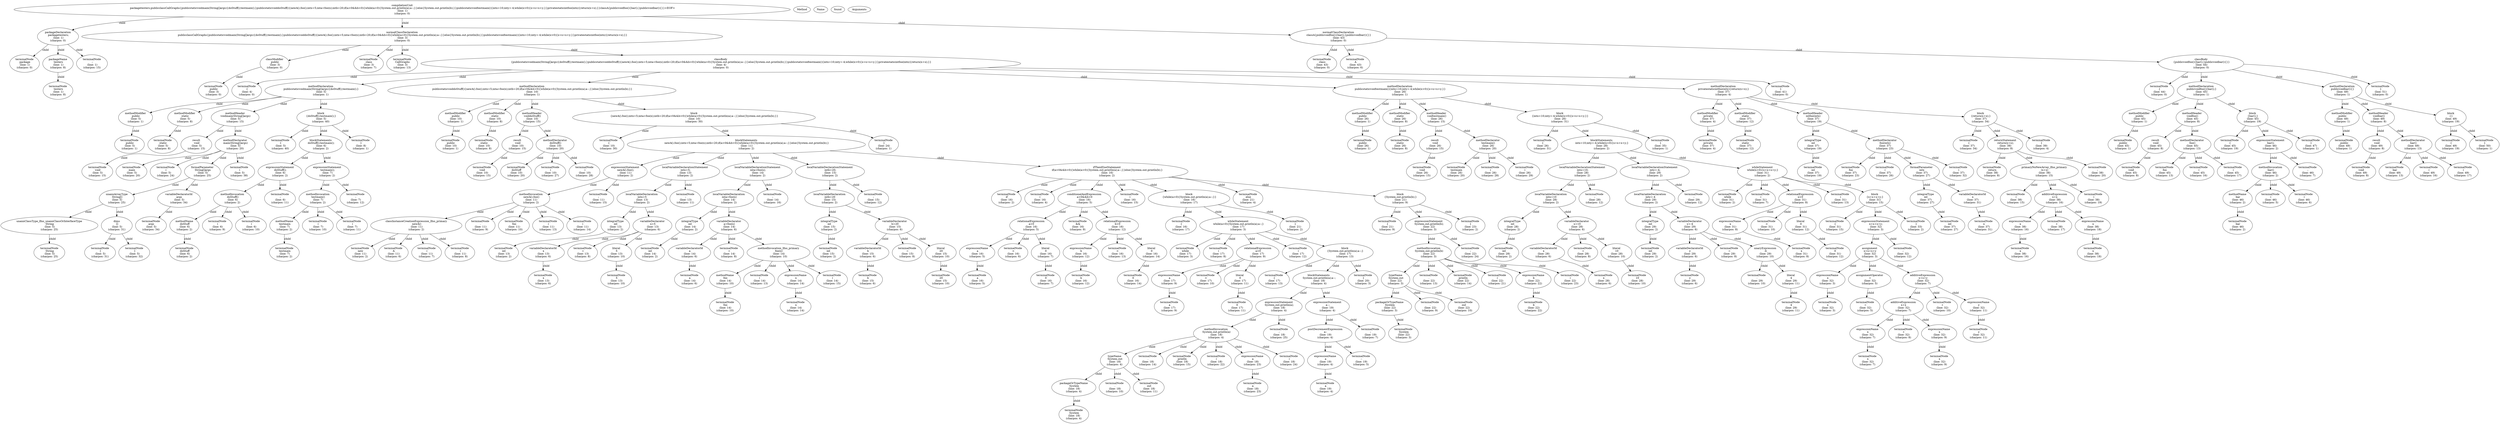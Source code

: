 digraph G {
888800[label="compilationUnit\n packagetesters;publicclassCallGraphs{publicstaticvoidmain(String[]args){doStuff();testmain();}publicstaticvoiddoStuff(){newA().foo();intx=5;inta=foo(x);intb=20;if(a>0&&b>0){while(a>0){System.out.println(a);a--;}}else{System.out.println(b);}}publicstaticvoidtestmain(){intx=10;inty=-4;while(x>0){x=x+x+y;}}privatestaticintfoo(intx){return(x+x);}}classA{publicvoidfoo(){bar();}publicvoidbar(){}}<EOF>\n (line: 1)\n (charpos: 0) "]
888811[label="packageDeclaration\n packagetesters;\n (line: 1)\n (charpos: 0) "]
888822[label="terminalNode\n package\n (line: 1)\n (charpos: 0) "]
888823[label="packageName\n testers\n (line: 1)\n (charpos: 8) "]
888834[label="terminalNode\n testers\n (line: 1)\n (charpos: 8) "]
888825[label="terminalNode\n ;\n (line: 1)\n (charpos: 15) "]
888816[label="normalClassDeclaration\n publicclassCallGraphs{publicstaticvoidmain(String[]args){doStuff();testmain();}publicstaticvoiddoStuff(){newA().foo();intx=5;inta=foo(x);intb=20;if(a>0&&b>0){while(a>0){System.out.println(a);a--;}}else{System.out.println(b);}}publicstaticvoidtestmain(){intx=10;inty=-4;while(x>0){x=x+x+y;}}privatestaticintfoo(intx){return(x+x);}}\n (line: 3)\n (charpos: 0) "]
888827[label="classModifier\n public\n (line: 3)\n (charpos: 0) "]
888838[label="terminalNode\n public\n (line: 3)\n (charpos: 0) "]
888829[label="terminalNode\n class\n (line: 3)\n (charpos: 7) "]
8888210[label="terminalNode\n CallGraphs\n (line: 3)\n (charpos: 13) "]
8888211[label="classBody\n {publicstaticvoidmain(String[]args){doStuff();testmain();}publicstaticvoiddoStuff(){newA().foo();intx=5;inta=foo(x);intb=20;if(a>0&&b>0){while(a>0){System.out.println(a);a--;}}else{System.out.println(b);}}publicstaticvoidtestmain(){intx=10;inty=-4;while(x>0){x=x+x+y;}}privatestaticintfoo(intx){return(x+x);}}\n (line: 4)\n (charpos: 0) "]
8888312[label="terminalNode\n {\n (line: 4)\n (charpos: 0) "]
8888313[label="methodDeclaration\n publicstaticvoidmain(String[]args){doStuff();testmain();}\n (line: 5)\n (charpos: 1) "]
8888414[label="methodModifier\n public\n (line: 5)\n (charpos: 1) "]
8888515[label="terminalNode\n public\n (line: 5)\n (charpos: 1) "]
8888416[label="methodModifier\n static\n (line: 5)\n (charpos: 8) "]
8888517[label="terminalNode\n static\n (line: 5)\n (charpos: 8) "]
8888418[label="methodHeader\n voidmain(String[]args)\n (line: 5)\n (charpos: 15) "]
8888519[label="result\n void\n (line: 5)\n (charpos: 15) "]
8888620[label="terminalNode\n void\n (line: 5)\n (charpos: 15) "]
8888521[label="methodDeclarator\n main(String[]args)\n (line: 5)\n (charpos: 20) "]
8888622[label="terminalNode\n main\n (line: 5)\n (charpos: 20) "]
8888623[label="terminalNode\n (\n (line: 5)\n (charpos: 24) "]
8888624[label="formalParameter\n String[]args\n (line: 5)\n (charpos: 25) "]
8888725[label="unannArrayType\n String[]\n (line: 5)\n (charpos: 25) "]
8888826[label="unannClassType_lfno_unannClassOrInterfaceType\n String\n (line: 5)\n (charpos: 25) "]
8888927[label="terminalNode\n String\n (line: 5)\n (charpos: 25) "]
8888828[label="dims\n []\n (line: 5)\n (charpos: 31) "]
8888929[label="terminalNode\n [\n (line: 5)\n (charpos: 31) "]
8888930[label="terminalNode\n ]\n (line: 5)\n (charpos: 32) "]
8888731[label="variableDeclaratorId\n args\n (line: 5)\n (charpos: 34) "]
8888832[label="terminalNode\n args\n (line: 5)\n (charpos: 34) "]
8888633[label="terminalNode\n )\n (line: 5)\n (charpos: 38) "]
8888434[label="block\n {doStuff();testmain();}\n (line: 5)\n (charpos: 40) "]
8888535[label="terminalNode\n {\n (line: 5)\n (charpos: 40) "]
8888536[label="blockStatements\n doStuff();testmain();\n (line: 6)\n (charpos: 2) "]
8888637[label="expressionStatement\n doStuff();\n (line: 6)\n (charpos: 2) "]
8888738[label="methodInvocation\n doStuff()\n (line: 6)\n (charpos: 2) "]
8888839[label="methodName\n doStuff\n (line: 6)\n (charpos: 2) "]
8888940[label="terminalNode\n doStuff\n (line: 6)\n (charpos: 2) "]
8888841[label="terminalNode\n (\n (line: 6)\n (charpos: 9) "]
8888842[label="terminalNode\n )\n (line: 6)\n (charpos: 10) "]
8888743[label="terminalNode\n ;\n (line: 6)\n (charpos: 11) "]
8888644[label="expressionStatement\n testmain();\n (line: 7)\n (charpos: 2) "]
8888745[label="methodInvocation\n testmain()\n (line: 7)\n (charpos: 2) "]
8888846[label="methodName\n testmain\n (line: 7)\n (charpos: 2) "]
8888947[label="terminalNode\n testmain\n (line: 7)\n (charpos: 2) "]
8888848[label="terminalNode\n (\n (line: 7)\n (charpos: 10) "]
8888849[label="terminalNode\n )\n (line: 7)\n (charpos: 11) "]
8888750[label="terminalNode\n ;\n (line: 7)\n (charpos: 12) "]
8888551[label="terminalNode\n }\n (line: 8)\n (charpos: 1) "]
8888352[label="methodDeclaration\n publicstaticvoiddoStuff(){newA().foo();intx=5;inta=foo(x);intb=20;if(a>0&&b>0){while(a>0){System.out.println(a);a--;}}else{System.out.println(b);}}\n (line: 10)\n (charpos: 1) "]
8888453[label="methodModifier\n public\n (line: 10)\n (charpos: 1) "]
8888554[label="terminalNode\n public\n (line: 10)\n (charpos: 1) "]
8888455[label="methodModifier\n static\n (line: 10)\n (charpos: 8) "]
8888556[label="terminalNode\n static\n (line: 10)\n (charpos: 8) "]
8888457[label="methodHeader\n voiddoStuff()\n (line: 10)\n (charpos: 15) "]
8888558[label="result\n void\n (line: 10)\n (charpos: 15) "]
8888659[label="terminalNode\n void\n (line: 10)\n (charpos: 15) "]
8888560[label="methodDeclarator\n doStuff()\n (line: 10)\n (charpos: 20) "]
8888661[label="terminalNode\n doStuff\n (line: 10)\n (charpos: 20) "]
8888662[label="terminalNode\n (\n (line: 10)\n (charpos: 27) "]
8888663[label="terminalNode\n )\n (line: 10)\n (charpos: 28) "]
8888464[label="block\n {newA().foo();intx=5;inta=foo(x);intb=20;if(a>0&&b>0){while(a>0){System.out.println(a);a--;}}else{System.out.println(b);}}\n (line: 10)\n (charpos: 30) "]
8888565[label="terminalNode\n {\n (line: 10)\n (charpos: 30) "]
8888566[label="blockStatements\n newA().foo();intx=5;inta=foo(x);intb=20;if(a>0&&b>0){while(a>0){System.out.println(a);a--;}}else{System.out.println(b);}\n (line: 11)\n (charpos: 2) "]
8888667[label="expressionStatement\n newA().foo();\n (line: 11)\n (charpos: 2) "]
8888768[label="methodInvocation\n newA().foo()\n (line: 11)\n (charpos: 2) "]
8888869[label="classInstanceCreationExpression_lfno_primary\n newA()\n (line: 11)\n (charpos: 2) "]
8888970[label="terminalNode\n new\n (line: 11)\n (charpos: 2) "]
8888971[label="terminalNode\n A\n (line: 11)\n (charpos: 6) "]
8888972[label="terminalNode\n (\n (line: 11)\n (charpos: 7) "]
8888973[label="terminalNode\n )\n (line: 11)\n (charpos: 8) "]
8888874[label="terminalNode\n .\n (line: 11)\n (charpos: 9) "]
8888875[label="terminalNode\n foo\n (line: 11)\n (charpos: 10) "]
8888876[label="terminalNode\n (\n (line: 11)\n (charpos: 13) "]
8888877[label="terminalNode\n )\n (line: 11)\n (charpos: 14) "]
8888778[label="terminalNode\n ;\n (line: 11)\n (charpos: 15) "]
8888679[label="localVariableDeclarationStatement\n intx=5;\n (line: 13)\n (charpos: 2) "]
8888780[label="localVariableDeclaration\n intx=5\n (line: 13)\n (charpos: 2) "]
8888881[label="integralType\n int\n (line: 13)\n (charpos: 2) "]
8888982[label="terminalNode\n int\n (line: 13)\n (charpos: 2) "]
8888883[label="variableDeclarator\n x=5\n (line: 13)\n (charpos: 6) "]
8888984[label="variableDeclaratorId\n x\n (line: 13)\n (charpos: 6) "]
88881085[label="terminalNode\n x\n (line: 13)\n (charpos: 6) "]
8888986[label="terminalNode\n =\n (line: 13)\n (charpos: 8) "]
8888987[label="literal\n 5\n (line: 13)\n (charpos: 10) "]
88881088[label="terminalNode\n 5\n (line: 13)\n (charpos: 10) "]
8888789[label="terminalNode\n ;\n (line: 13)\n (charpos: 11) "]
8888690[label="localVariableDeclarationStatement\n inta=foo(x);\n (line: 14)\n (charpos: 2) "]
8888791[label="localVariableDeclaration\n inta=foo(x)\n (line: 14)\n (charpos: 2) "]
8888892[label="integralType\n int\n (line: 14)\n (charpos: 2) "]
8888993[label="terminalNode\n int\n (line: 14)\n (charpos: 2) "]
8888894[label="variableDeclarator\n a=foo(x)\n (line: 14)\n (charpos: 6) "]
8888995[label="variableDeclaratorId\n a\n (line: 14)\n (charpos: 6) "]
88881096[label="terminalNode\n a\n (line: 14)\n (charpos: 6) "]
8888997[label="terminalNode\n =\n (line: 14)\n (charpos: 8) "]
8888998[label="methodInvocation_lfno_primary\n foo(x)\n (line: 14)\n (charpos: 10) "]
88881099[label="methodName\n foo\n (line: 14)\n (charpos: 10) "]
888811100[label="terminalNode\n foo\n (line: 14)\n (charpos: 10) "]
888810101[label="terminalNode\n (\n (line: 14)\n (charpos: 13) "]
888810102[label="expressionName\n x\n (line: 14)\n (charpos: 14) "]
888811103[label="terminalNode\n x\n (line: 14)\n (charpos: 14) "]
888810104[label="terminalNode\n )\n (line: 14)\n (charpos: 15) "]
88887105[label="terminalNode\n ;\n (line: 14)\n (charpos: 16) "]
88886106[label="localVariableDeclarationStatement\n intb=20;\n (line: 15)\n (charpos: 2) "]
88887107[label="localVariableDeclaration\n intb=20\n (line: 15)\n (charpos: 2) "]
88888108[label="integralType\n int\n (line: 15)\n (charpos: 2) "]
88889109[label="terminalNode\n int\n (line: 15)\n (charpos: 2) "]
88888110[label="variableDeclarator\n b=20\n (line: 15)\n (charpos: 6) "]
88889111[label="variableDeclaratorId\n b\n (line: 15)\n (charpos: 6) "]
888810112[label="terminalNode\n b\n (line: 15)\n (charpos: 6) "]
88889113[label="terminalNode\n =\n (line: 15)\n (charpos: 8) "]
88889114[label="literal\n 20\n (line: 15)\n (charpos: 10) "]
888810115[label="terminalNode\n 20\n (line: 15)\n (charpos: 10) "]
88887116[label="terminalNode\n ;\n (line: 15)\n (charpos: 12) "]
88886117[label="ifThenElseStatement\n if(a>0&&b>0){while(a>0){System.out.println(a);a--;}}else{System.out.println(b);}\n (line: 16)\n (charpos: 2) "]
88887118[label="terminalNode\n if\n (line: 16)\n (charpos: 2) "]
88887119[label="terminalNode\n (\n (line: 16)\n (charpos: 4) "]
88887120[label="conditionalAndExpression\n a>0&&b>0\n (line: 16)\n (charpos: 5) "]
88888121[label="relationalExpression\n a>0\n (line: 16)\n (charpos: 5) "]
88889122[label="expressionName\n a\n (line: 16)\n (charpos: 5) "]
888810123[label="terminalNode\n a\n (line: 16)\n (charpos: 5) "]
88889124[label="terminalNode\n >\n (line: 16)\n (charpos: 6) "]
88889125[label="literal\n 0\n (line: 16)\n (charpos: 7) "]
888810126[label="terminalNode\n 0\n (line: 16)\n (charpos: 7) "]
88888127[label="terminalNode\n &&\n (line: 16)\n (charpos: 9) "]
88888128[label="relationalExpression\n b>0\n (line: 16)\n (charpos: 12) "]
88889129[label="expressionName\n b\n (line: 16)\n (charpos: 12) "]
888810130[label="terminalNode\n b\n (line: 16)\n (charpos: 12) "]
88889131[label="terminalNode\n >\n (line: 16)\n (charpos: 13) "]
88889132[label="literal\n 0\n (line: 16)\n (charpos: 14) "]
888810133[label="terminalNode\n 0\n (line: 16)\n (charpos: 14) "]
88887134[label="terminalNode\n )\n (line: 16)\n (charpos: 15) "]
88887135[label="block\n {while(a>0){System.out.println(a);a--;}}\n (line: 16)\n (charpos: 17) "]
88888136[label="terminalNode\n {\n (line: 16)\n (charpos: 17) "]
88888137[label="whileStatement\n while(a>0){System.out.println(a);a--;}\n (line: 17)\n (charpos: 3) "]
88889138[label="terminalNode\n while\n (line: 17)\n (charpos: 3) "]
88889139[label="terminalNode\n (\n (line: 17)\n (charpos: 8) "]
88889140[label="relationalExpression\n a>0\n (line: 17)\n (charpos: 9) "]
888810141[label="expressionName\n a\n (line: 17)\n (charpos: 9) "]
888811142[label="terminalNode\n a\n (line: 17)\n (charpos: 9) "]
888810143[label="terminalNode\n >\n (line: 17)\n (charpos: 10) "]
888810144[label="literal\n 0\n (line: 17)\n (charpos: 11) "]
888811145[label="terminalNode\n 0\n (line: 17)\n (charpos: 11) "]
88889146[label="terminalNode\n )\n (line: 17)\n (charpos: 12) "]
88889147[label="block\n {System.out.println(a);a--;}\n (line: 17)\n (charpos: 13) "]
888810148[label="terminalNode\n {\n (line: 17)\n (charpos: 13) "]
888810149[label="blockStatements\n System.out.println(a);a--;\n (line: 18)\n (charpos: 4) "]
888811150[label="expressionStatement\n System.out.println(a);\n (line: 18)\n (charpos: 4) "]
888812151[label="methodInvocation\n System.out.println(a)\n (line: 18)\n (charpos: 4) "]
888813152[label="typeName\n System.out\n (line: 18)\n (charpos: 4) "]
888814153[label="packageOrTypeName\n System\n (line: 18)\n (charpos: 4) "]
888815154[label="terminalNode\n System\n (line: 18)\n (charpos: 4) "]
888814155[label="terminalNode\n .\n (line: 18)\n (charpos: 10) "]
888814156[label="terminalNode\n out\n (line: 18)\n (charpos: 11) "]
888813157[label="terminalNode\n .\n (line: 18)\n (charpos: 14) "]
888813158[label="terminalNode\n println\n (line: 18)\n (charpos: 15) "]
888813159[label="terminalNode\n (\n (line: 18)\n (charpos: 22) "]
888813160[label="expressionName\n a\n (line: 18)\n (charpos: 23) "]
888814161[label="terminalNode\n a\n (line: 18)\n (charpos: 23) "]
888813162[label="terminalNode\n )\n (line: 18)\n (charpos: 24) "]
888812163[label="terminalNode\n ;\n (line: 18)\n (charpos: 25) "]
888811164[label="expressionStatement\n a--;\n (line: 19)\n (charpos: 4) "]
888812165[label="postDecrementExpression\n a--\n (line: 19)\n (charpos: 4) "]
888813166[label="expressionName\n a\n (line: 19)\n (charpos: 4) "]
888814167[label="terminalNode\n a\n (line: 19)\n (charpos: 4) "]
888813168[label="terminalNode\n --\n (line: 19)\n (charpos: 5) "]
888812169[label="terminalNode\n ;\n (line: 19)\n (charpos: 7) "]
888810170[label="terminalNode\n }\n (line: 20)\n (charpos: 3) "]
88888171[label="terminalNode\n }\n (line: 21)\n (charpos: 2) "]
88887172[label="terminalNode\n else\n (line: 21)\n (charpos: 4) "]
88887173[label="block\n {System.out.println(b);}\n (line: 21)\n (charpos: 9) "]
88888174[label="terminalNode\n {\n (line: 21)\n (charpos: 9) "]
88888175[label="expressionStatement\n System.out.println(b);\n (line: 22)\n (charpos: 3) "]
88889176[label="methodInvocation\n System.out.println(b)\n (line: 22)\n (charpos: 3) "]
888810177[label="typeName\n System.out\n (line: 22)\n (charpos: 3) "]
888811178[label="packageOrTypeName\n System\n (line: 22)\n (charpos: 3) "]
888812179[label="terminalNode\n System\n (line: 22)\n (charpos: 3) "]
888811180[label="terminalNode\n .\n (line: 22)\n (charpos: 9) "]
888811181[label="terminalNode\n out\n (line: 22)\n (charpos: 10) "]
888810182[label="terminalNode\n .\n (line: 22)\n (charpos: 13) "]
888810183[label="terminalNode\n println\n (line: 22)\n (charpos: 14) "]
888810184[label="terminalNode\n (\n (line: 22)\n (charpos: 21) "]
888810185[label="expressionName\n b\n (line: 22)\n (charpos: 22) "]
888811186[label="terminalNode\n b\n (line: 22)\n (charpos: 22) "]
888810187[label="terminalNode\n )\n (line: 22)\n (charpos: 23) "]
88889188[label="terminalNode\n ;\n (line: 22)\n (charpos: 24) "]
88888189[label="terminalNode\n }\n (line: 23)\n (charpos: 2) "]
88885190[label="terminalNode\n }\n (line: 24)\n (charpos: 1) "]
88883191[label="methodDeclaration\n publicstaticvoidtestmain(){intx=10;inty=-4;while(x>0){x=x+x+y;}}\n (line: 26)\n (charpos: 1) "]
88884192[label="methodModifier\n public\n (line: 26)\n (charpos: 1) "]
88885193[label="terminalNode\n public\n (line: 26)\n (charpos: 1) "]
88884194[label="methodModifier\n static\n (line: 26)\n (charpos: 8) "]
88885195[label="terminalNode\n static\n (line: 26)\n (charpos: 8) "]
88884196[label="methodHeader\n voidtestmain()\n (line: 26)\n (charpos: 15) "]
88885197[label="result\n void\n (line: 26)\n (charpos: 15) "]
88886198[label="terminalNode\n void\n (line: 26)\n (charpos: 15) "]
88885199[label="methodDeclarator\n testmain()\n (line: 26)\n (charpos: 20) "]
88886200[label="terminalNode\n testmain\n (line: 26)\n (charpos: 20) "]
88886201[label="terminalNode\n (\n (line: 26)\n (charpos: 28) "]
88886202[label="terminalNode\n )\n (line: 26)\n (charpos: 29) "]
88884203[label="block\n {intx=10;inty=-4;while(x>0){x=x+x+y;}}\n (line: 26)\n (charpos: 31) "]
88885204[label="terminalNode\n {\n (line: 26)\n (charpos: 31) "]
88885205[label="blockStatements\n intx=10;inty=-4;while(x>0){x=x+x+y;}\n (line: 28)\n (charpos: 2) "]
88886206[label="localVariableDeclarationStatement\n intx=10;\n (line: 28)\n (charpos: 2) "]
88887207[label="localVariableDeclaration\n intx=10\n (line: 28)\n (charpos: 2) "]
88888208[label="integralType\n int\n (line: 28)\n (charpos: 2) "]
88889209[label="terminalNode\n int\n (line: 28)\n (charpos: 2) "]
88888210[label="variableDeclarator\n x=10\n (line: 28)\n (charpos: 6) "]
88889211[label="variableDeclaratorId\n x\n (line: 28)\n (charpos: 6) "]
888810212[label="terminalNode\n x\n (line: 28)\n (charpos: 6) "]
88889213[label="terminalNode\n =\n (line: 28)\n (charpos: 8) "]
88889214[label="literal\n 10\n (line: 28)\n (charpos: 10) "]
888810215[label="terminalNode\n 10\n (line: 28)\n (charpos: 10) "]
88887216[label="terminalNode\n ;\n (line: 28)\n (charpos: 12) "]
88886217[label="localVariableDeclarationStatement\n inty=-4;\n (line: 29)\n (charpos: 2) "]
88887218[label="localVariableDeclaration\n inty=-4\n (line: 29)\n (charpos: 2) "]
88888219[label="integralType\n int\n (line: 29)\n (charpos: 2) "]
88889220[label="terminalNode\n int\n (line: 29)\n (charpos: 2) "]
88888221[label="variableDeclarator\n y=-4\n (line: 29)\n (charpos: 6) "]
88889222[label="variableDeclaratorId\n y\n (line: 29)\n (charpos: 6) "]
888810223[label="terminalNode\n y\n (line: 29)\n (charpos: 6) "]
88889224[label="terminalNode\n =\n (line: 29)\n (charpos: 8) "]
88889225[label="unaryExpression\n -4\n (line: 29)\n (charpos: 10) "]
888810226[label="terminalNode\n -\n (line: 29)\n (charpos: 10) "]
888810227[label="literal\n 4\n (line: 29)\n (charpos: 11) "]
888811228[label="terminalNode\n 4\n (line: 29)\n (charpos: 11) "]
88887229[label="terminalNode\n ;\n (line: 29)\n (charpos: 12) "]
88886230[label="whileStatement\n while(x>0){x=x+x+y;}\n (line: 31)\n (charpos: 2) "]
88887231[label="terminalNode\n while\n (line: 31)\n (charpos: 2) "]
88887232[label="terminalNode\n (\n (line: 31)\n (charpos: 7) "]
88887233[label="relationalExpression\n x>0\n (line: 31)\n (charpos: 8) "]
88888234[label="expressionName\n x\n (line: 31)\n (charpos: 8) "]
88889235[label="terminalNode\n x\n (line: 31)\n (charpos: 8) "]
88888236[label="terminalNode\n >\n (line: 31)\n (charpos: 10) "]
88888237[label="literal\n 0\n (line: 31)\n (charpos: 12) "]
88889238[label="terminalNode\n 0\n (line: 31)\n (charpos: 12) "]
88887239[label="terminalNode\n )\n (line: 31)\n (charpos: 13) "]
88887240[label="block\n {x=x+x+y;}\n (line: 31)\n (charpos: 15) "]
88888241[label="terminalNode\n {\n (line: 31)\n (charpos: 15) "]
88888242[label="expressionStatement\n x=x+x+y;\n (line: 32)\n (charpos: 3) "]
88889243[label="assignment\n x=x+x+y\n (line: 32)\n (charpos: 3) "]
888810244[label="expressionName\n x\n (line: 32)\n (charpos: 3) "]
888811245[label="terminalNode\n x\n (line: 32)\n (charpos: 3) "]
888810246[label="assignmentOperator\n =\n (line: 32)\n (charpos: 5) "]
888811247[label="terminalNode\n =\n (line: 32)\n (charpos: 5) "]
888810248[label="additiveExpression\n x+x+y\n (line: 32)\n (charpos: 7) "]
888811249[label="additiveExpression\n x+x\n (line: 32)\n (charpos: 7) "]
888812250[label="expressionName\n x\n (line: 32)\n (charpos: 7) "]
888813251[label="terminalNode\n x\n (line: 32)\n (charpos: 7) "]
888812252[label="terminalNode\n +\n (line: 32)\n (charpos: 8) "]
888812253[label="expressionName\n x\n (line: 32)\n (charpos: 9) "]
888813254[label="terminalNode\n x\n (line: 32)\n (charpos: 9) "]
888811255[label="terminalNode\n +\n (line: 32)\n (charpos: 10) "]
888811256[label="expressionName\n y\n (line: 32)\n (charpos: 11) "]
888812257[label="terminalNode\n y\n (line: 32)\n (charpos: 11) "]
88889258[label="terminalNode\n ;\n (line: 32)\n (charpos: 12) "]
88888259[label="terminalNode\n }\n (line: 33)\n (charpos: 2) "]
88885260[label="terminalNode\n }\n (line: 35)\n (charpos: 1) "]
88883261[label="methodDeclaration\n privatestaticintfoo(intx){return(x+x);}\n (line: 37)\n (charpos: 4) "]
88884262[label="methodModifier\n private\n (line: 37)\n (charpos: 4) "]
88885263[label="terminalNode\n private\n (line: 37)\n (charpos: 4) "]
88884264[label="methodModifier\n static\n (line: 37)\n (charpos: 12) "]
88885265[label="terminalNode\n static\n (line: 37)\n (charpos: 12) "]
88884266[label="methodHeader\n intfoo(intx)\n (line: 37)\n (charpos: 19) "]
88885267[label="integralType\n int\n (line: 37)\n (charpos: 19) "]
88886268[label="terminalNode\n int\n (line: 37)\n (charpos: 19) "]
88885269[label="methodDeclarator\n foo(intx)\n (line: 37)\n (charpos: 23) "]
88886270[label="terminalNode\n foo\n (line: 37)\n (charpos: 23) "]
88886271[label="terminalNode\n (\n (line: 37)\n (charpos: 26) "]
88886272[label="formalParameter\n intx\n (line: 37)\n (charpos: 27) "]
88887273[label="integralType\n int\n (line: 37)\n (charpos: 27) "]
88888274[label="terminalNode\n int\n (line: 37)\n (charpos: 27) "]
88887275[label="variableDeclaratorId\n x\n (line: 37)\n (charpos: 31) "]
88888276[label="terminalNode\n x\n (line: 37)\n (charpos: 31) "]
88886277[label="terminalNode\n )\n (line: 37)\n (charpos: 32) "]
88884278[label="block\n {return(x+x);}\n (line: 37)\n (charpos: 34) "]
88885279[label="terminalNode\n {\n (line: 37)\n (charpos: 34) "]
88885280[label="returnStatement\n return(x+x);\n (line: 38)\n (charpos: 8) "]
88886281[label="terminalNode\n return\n (line: 38)\n (charpos: 8) "]
88886282[label="primaryNoNewArray_lfno_primary\n (x+x)\n (line: 38)\n (charpos: 15) "]
88887283[label="terminalNode\n (\n (line: 38)\n (charpos: 15) "]
88887284[label="additiveExpression\n x+x\n (line: 38)\n (charpos: 16) "]
88888285[label="expressionName\n x\n (line: 38)\n (charpos: 16) "]
88889286[label="terminalNode\n x\n (line: 38)\n (charpos: 16) "]
88888287[label="terminalNode\n +\n (line: 38)\n (charpos: 17) "]
88888288[label="expressionName\n x\n (line: 38)\n (charpos: 18) "]
88889289[label="terminalNode\n x\n (line: 38)\n (charpos: 18) "]
88887290[label="terminalNode\n )\n (line: 38)\n (charpos: 19) "]
88886291[label="terminalNode\n ;\n (line: 38)\n (charpos: 20) "]
88885292[label="terminalNode\n }\n (line: 39)\n (charpos: 4) "]
88883293[label="terminalNode\n }\n (line: 41)\n (charpos: 0) "]
88881294[label="normalClassDeclaration\n classA{publicvoidfoo(){bar();}publicvoidbar(){}}\n (line: 43)\n (charpos: 0) "]
88882295[label="terminalNode\n class\n (line: 43)\n (charpos: 0) "]
88882296[label="terminalNode\n A\n (line: 43)\n (charpos: 6) "]
88882297[label="classBody\n {publicvoidfoo(){bar();}publicvoidbar(){}}\n (line: 44)\n (charpos: 0) "]
88883298[label="terminalNode\n {\n (line: 44)\n (charpos: 0) "]
88883299[label="methodDeclaration\n publicvoidfoo(){bar();}\n (line: 45)\n (charpos: 1) "]
88884300[label="methodModifier\n public\n (line: 45)\n (charpos: 1) "]
88885301[label="terminalNode\n public\n (line: 45)\n (charpos: 1) "]
88884302[label="methodHeader\n voidfoo()\n (line: 45)\n (charpos: 8) "]
88885303[label="result\n void\n (line: 45)\n (charpos: 8) "]
88886304[label="terminalNode\n void\n (line: 45)\n (charpos: 8) "]
88885305[label="methodDeclarator\n foo()\n (line: 45)\n (charpos: 13) "]
88886306[label="terminalNode\n foo\n (line: 45)\n (charpos: 13) "]
88886307[label="terminalNode\n (\n (line: 45)\n (charpos: 16) "]
88886308[label="terminalNode\n )\n (line: 45)\n (charpos: 17) "]
88884309[label="block\n {bar();}\n (line: 45)\n (charpos: 19) "]
88885310[label="terminalNode\n {\n (line: 45)\n (charpos: 19) "]
88885311[label="expressionStatement\n bar();\n (line: 46)\n (charpos: 2) "]
88886312[label="methodInvocation\n bar()\n (line: 46)\n (charpos: 2) "]
88887313[label="methodName\n bar\n (line: 46)\n (charpos: 2) "]
88888314[label="terminalNode\n bar\n (line: 46)\n (charpos: 2) "]
88887315[label="terminalNode\n (\n (line: 46)\n (charpos: 5) "]
88887316[label="terminalNode\n )\n (line: 46)\n (charpos: 6) "]
88886317[label="terminalNode\n ;\n (line: 46)\n (charpos: 7) "]
88885318[label="terminalNode\n }\n (line: 47)\n (charpos: 1) "]
88883319[label="methodDeclaration\n publicvoidbar(){}\n (line: 49)\n (charpos: 1) "]
88884320[label="methodModifier\n public\n (line: 49)\n (charpos: 1) "]
88885321[label="terminalNode\n public\n (line: 49)\n (charpos: 1) "]
88884322[label="methodHeader\n voidbar()\n (line: 49)\n (charpos: 8) "]
88885323[label="result\n void\n (line: 49)\n (charpos: 8) "]
88886324[label="terminalNode\n void\n (line: 49)\n (charpos: 8) "]
88885325[label="methodDeclarator\n bar()\n (line: 49)\n (charpos: 13) "]
88886326[label="terminalNode\n bar\n (line: 49)\n (charpos: 13) "]
88886327[label="terminalNode\n (\n (line: 49)\n (charpos: 16) "]
88886328[label="terminalNode\n )\n (line: 49)\n (charpos: 17) "]
88884329[label="block\n {}\n (line: 49)\n (charpos: 19) "]
88885330[label="terminalNode\n {\n (line: 49)\n (charpos: 19) "]
88885331[label="terminalNode\n }\n (line: 50)\n (charpos: 1) "]
88883332[label="terminalNode\n }\n (line: 51)\n (charpos: 0) "]
888800->888811 [label="child"]
888811->888822 [label="child"]
888811->888823 [label="child"]
888823->888834 [label="child"]
888811->888825 [label="child"]
888800->888816 [label="child"]
888816->888827 [label="child"]
888827->888838 [label="child"]
888816->888829 [label="child"]
888816->8888210 [label="child"]
888816->8888211 [label="child"]
8888211->8888312 [label="child"]
8888211->8888313 [label="child"]
8888313->8888414 [label="child"]
8888414->8888515 [label="child"]
8888313->8888416 [label="child"]
8888416->8888517 [label="child"]
8888313->8888418 [label="child"]
8888418->8888519 [label="child"]
8888519->8888620 [label="child"]
8888418->8888521 [label="child"]
8888521->8888622 [label="child"]
8888521->8888623 [label="child"]
8888521->8888624 [label="child"]
8888624->8888725 [label="child"]
8888725->8888826 [label="child"]
8888826->8888927 [label="child"]
8888725->8888828 [label="child"]
8888828->8888929 [label="child"]
8888828->8888930 [label="child"]
8888624->8888731 [label="child"]
8888731->8888832 [label="child"]
8888521->8888633 [label="child"]
8888313->8888434 [label="child"]
8888434->8888535 [label="child"]
8888434->8888536 [label="child"]
8888536->8888637 [label="child"]
8888637->8888738 [label="child"]
8888738->8888839 [label="child"]
8888839->8888940 [label="child"]
8888738->8888841 [label="child"]
8888738->8888842 [label="child"]
8888637->8888743 [label="child"]
8888536->8888644 [label="child"]
8888644->8888745 [label="child"]
8888745->8888846 [label="child"]
8888846->8888947 [label="child"]
8888745->8888848 [label="child"]
8888745->8888849 [label="child"]
8888644->8888750 [label="child"]
8888434->8888551 [label="child"]
8888211->8888352 [label="child"]
8888352->8888453 [label="child"]
8888453->8888554 [label="child"]
8888352->8888455 [label="child"]
8888455->8888556 [label="child"]
8888352->8888457 [label="child"]
8888457->8888558 [label="child"]
8888558->8888659 [label="child"]
8888457->8888560 [label="child"]
8888560->8888661 [label="child"]
8888560->8888662 [label="child"]
8888560->8888663 [label="child"]
8888352->8888464 [label="child"]
8888464->8888565 [label="child"]
8888464->8888566 [label="child"]
8888566->8888667 [label="child"]
8888667->8888768 [label="child"]
8888768->8888869 [label="child"]
8888869->8888970 [label="child"]
8888869->8888971 [label="child"]
8888869->8888972 [label="child"]
8888869->8888973 [label="child"]
8888768->8888874 [label="child"]
8888768->8888875 [label="child"]
8888768->8888876 [label="child"]
8888768->8888877 [label="child"]
8888667->8888778 [label="child"]
8888566->8888679 [label="child"]
8888679->8888780 [label="child"]
8888780->8888881 [label="child"]
8888881->8888982 [label="child"]
8888780->8888883 [label="child"]
8888883->8888984 [label="child"]
8888984->88881085 [label="child"]
8888883->8888986 [label="child"]
8888883->8888987 [label="child"]
8888987->88881088 [label="child"]
8888679->8888789 [label="child"]
8888566->8888690 [label="child"]
8888690->8888791 [label="child"]
8888791->8888892 [label="child"]
8888892->8888993 [label="child"]
8888791->8888894 [label="child"]
8888894->8888995 [label="child"]
8888995->88881096 [label="child"]
8888894->8888997 [label="child"]
8888894->8888998 [label="child"]
8888998->88881099 [label="child"]
88881099->888811100 [label="child"]
8888998->888810101 [label="child"]
8888998->888810102 [label="child"]
888810102->888811103 [label="child"]
8888998->888810104 [label="child"]
8888690->88887105 [label="child"]
8888566->88886106 [label="child"]
88886106->88887107 [label="child"]
88887107->88888108 [label="child"]
88888108->88889109 [label="child"]
88887107->88888110 [label="child"]
88888110->88889111 [label="child"]
88889111->888810112 [label="child"]
88888110->88889113 [label="child"]
88888110->88889114 [label="child"]
88889114->888810115 [label="child"]
88886106->88887116 [label="child"]
8888566->88886117 [label="child"]
88886117->88887118 [label="child"]
88886117->88887119 [label="child"]
88886117->88887120 [label="child"]
88887120->88888121 [label="child"]
88888121->88889122 [label="child"]
88889122->888810123 [label="child"]
88888121->88889124 [label="child"]
88888121->88889125 [label="child"]
88889125->888810126 [label="child"]
88887120->88888127 [label="child"]
88887120->88888128 [label="child"]
88888128->88889129 [label="child"]
88889129->888810130 [label="child"]
88888128->88889131 [label="child"]
88888128->88889132 [label="child"]
88889132->888810133 [label="child"]
88886117->88887134 [label="child"]
88886117->88887135 [label="child"]
88887135->88888136 [label="child"]
88887135->88888137 [label="child"]
88888137->88889138 [label="child"]
88888137->88889139 [label="child"]
88888137->88889140 [label="child"]
88889140->888810141 [label="child"]
888810141->888811142 [label="child"]
88889140->888810143 [label="child"]
88889140->888810144 [label="child"]
888810144->888811145 [label="child"]
88888137->88889146 [label="child"]
88888137->88889147 [label="child"]
88889147->888810148 [label="child"]
88889147->888810149 [label="child"]
888810149->888811150 [label="child"]
888811150->888812151 [label="child"]
888812151->888813152 [label="child"]
888813152->888814153 [label="child"]
888814153->888815154 [label="child"]
888813152->888814155 [label="child"]
888813152->888814156 [label="child"]
888812151->888813157 [label="child"]
888812151->888813158 [label="child"]
888812151->888813159 [label="child"]
888812151->888813160 [label="child"]
888813160->888814161 [label="child"]
888812151->888813162 [label="child"]
888811150->888812163 [label="child"]
888810149->888811164 [label="child"]
888811164->888812165 [label="child"]
888812165->888813166 [label="child"]
888813166->888814167 [label="child"]
888812165->888813168 [label="child"]
888811164->888812169 [label="child"]
88889147->888810170 [label="child"]
88887135->88888171 [label="child"]
88886117->88887172 [label="child"]
88886117->88887173 [label="child"]
88887173->88888174 [label="child"]
88887173->88888175 [label="child"]
88888175->88889176 [label="child"]
88889176->888810177 [label="child"]
888810177->888811178 [label="child"]
888811178->888812179 [label="child"]
888810177->888811180 [label="child"]
888810177->888811181 [label="child"]
88889176->888810182 [label="child"]
88889176->888810183 [label="child"]
88889176->888810184 [label="child"]
88889176->888810185 [label="child"]
888810185->888811186 [label="child"]
88889176->888810187 [label="child"]
88888175->88889188 [label="child"]
88887173->88888189 [label="child"]
8888464->88885190 [label="child"]
8888211->88883191 [label="child"]
88883191->88884192 [label="child"]
88884192->88885193 [label="child"]
88883191->88884194 [label="child"]
88884194->88885195 [label="child"]
88883191->88884196 [label="child"]
88884196->88885197 [label="child"]
88885197->88886198 [label="child"]
88884196->88885199 [label="child"]
88885199->88886200 [label="child"]
88885199->88886201 [label="child"]
88885199->88886202 [label="child"]
88883191->88884203 [label="child"]
88884203->88885204 [label="child"]
88884203->88885205 [label="child"]
88885205->88886206 [label="child"]
88886206->88887207 [label="child"]
88887207->88888208 [label="child"]
88888208->88889209 [label="child"]
88887207->88888210 [label="child"]
88888210->88889211 [label="child"]
88889211->888810212 [label="child"]
88888210->88889213 [label="child"]
88888210->88889214 [label="child"]
88889214->888810215 [label="child"]
88886206->88887216 [label="child"]
88885205->88886217 [label="child"]
88886217->88887218 [label="child"]
88887218->88888219 [label="child"]
88888219->88889220 [label="child"]
88887218->88888221 [label="child"]
88888221->88889222 [label="child"]
88889222->888810223 [label="child"]
88888221->88889224 [label="child"]
88888221->88889225 [label="child"]
88889225->888810226 [label="child"]
88889225->888810227 [label="child"]
888810227->888811228 [label="child"]
88886217->88887229 [label="child"]
88885205->88886230 [label="child"]
88886230->88887231 [label="child"]
88886230->88887232 [label="child"]
88886230->88887233 [label="child"]
88887233->88888234 [label="child"]
88888234->88889235 [label="child"]
88887233->88888236 [label="child"]
88887233->88888237 [label="child"]
88888237->88889238 [label="child"]
88886230->88887239 [label="child"]
88886230->88887240 [label="child"]
88887240->88888241 [label="child"]
88887240->88888242 [label="child"]
88888242->88889243 [label="child"]
88889243->888810244 [label="child"]
888810244->888811245 [label="child"]
88889243->888810246 [label="child"]
888810246->888811247 [label="child"]
88889243->888810248 [label="child"]
888810248->888811249 [label="child"]
888811249->888812250 [label="child"]
888812250->888813251 [label="child"]
888811249->888812252 [label="child"]
888811249->888812253 [label="child"]
888812253->888813254 [label="child"]
888810248->888811255 [label="child"]
888810248->888811256 [label="child"]
888811256->888812257 [label="child"]
88888242->88889258 [label="child"]
88887240->88888259 [label="child"]
88884203->88885260 [label="child"]
8888211->88883261 [label="child"]
88883261->88884262 [label="child"]
88884262->88885263 [label="child"]
88883261->88884264 [label="child"]
88884264->88885265 [label="child"]
88883261->88884266 [label="child"]
88884266->88885267 [label="child"]
88885267->88886268 [label="child"]
88884266->88885269 [label="child"]
88885269->88886270 [label="child"]
88885269->88886271 [label="child"]
88885269->88886272 [label="child"]
88886272->88887273 [label="child"]
88887273->88888274 [label="child"]
88886272->88887275 [label="child"]
88887275->88888276 [label="child"]
88885269->88886277 [label="child"]
88883261->88884278 [label="child"]
88884278->88885279 [label="child"]
88884278->88885280 [label="child"]
88885280->88886281 [label="child"]
88885280->88886282 [label="child"]
88886282->88887283 [label="child"]
88886282->88887284 [label="child"]
88887284->88888285 [label="child"]
88888285->88889286 [label="child"]
88887284->88888287 [label="child"]
88887284->88888288 [label="child"]
88888288->88889289 [label="child"]
88886282->88887290 [label="child"]
88885280->88886291 [label="child"]
88884278->88885292 [label="child"]
8888211->88883293 [label="child"]
888800->88881294 [label="child"]
88881294->88882295 [label="child"]
88881294->88882296 [label="child"]
88881294->88882297 [label="child"]
88882297->88883298 [label="child"]
88882297->88883299 [label="child"]
88883299->88884300 [label="child"]
88884300->88885301 [label="child"]
88883299->88884302 [label="child"]
88884302->88885303 [label="child"]
88885303->88886304 [label="child"]
88884302->88885305 [label="child"]
88885305->88886306 [label="child"]
88885305->88886307 [label="child"]
88885305->88886308 [label="child"]
88883299->88884309 [label="child"]
88884309->88885310 [label="child"]
88884309->88885311 [label="child"]
88885311->88886312 [label="child"]
88886312->88887313 [label="child"]
88887313->88888314 [label="child"]
88886312->88887315 [label="child"]
88886312->88887316 [label="child"]
88885311->88886317 [label="child"]
88884309->88885318 [label="child"]
88882297->88883319 [label="child"]
88883319->88884320 [label="child"]
88884320->88885321 [label="child"]
88883319->88884322 [label="child"]
88884322->88885323 [label="child"]
88885323->88886324 [label="child"]
88884322->88885325 [label="child"]
88885325->88886326 [label="child"]
88885325->88886327 [label="child"]
88885325->88886328 [label="child"]
88883319->88884329 [label="child"]
88884329->88885330 [label="child"]
88884329->88885331 [label="child"]
88882297->88883332 [label="child"]
Method Name found:foo
Arguments found:
x
}
